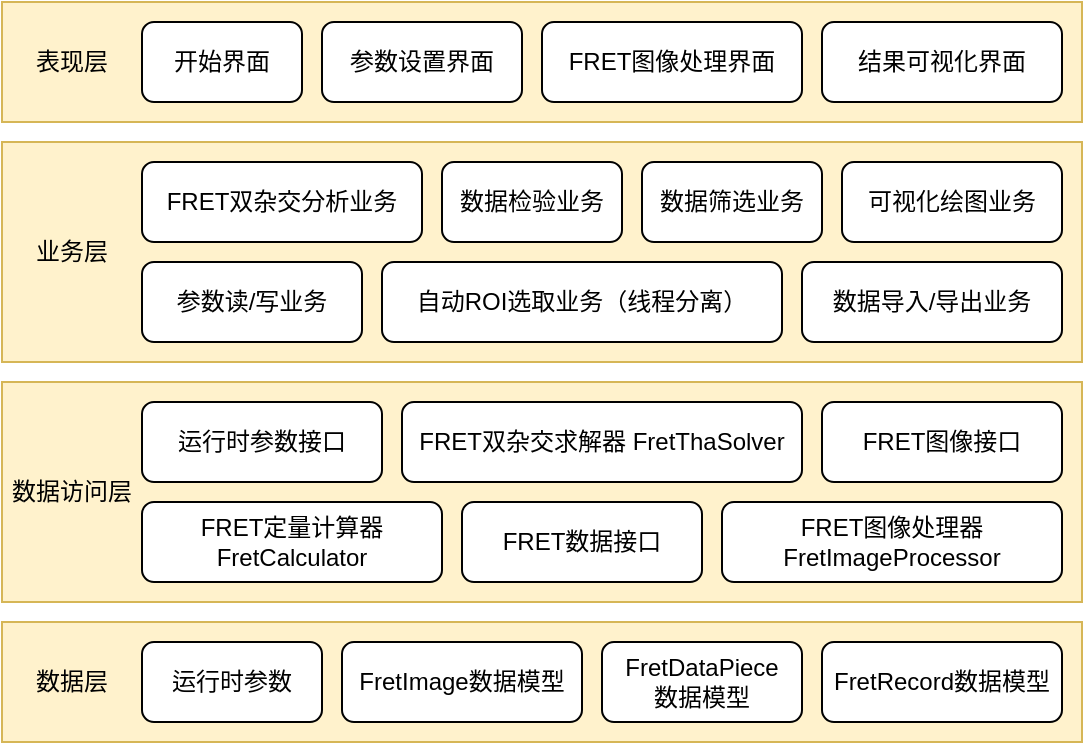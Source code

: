 <mxfile scale="3" border="0">
    <diagram id="Hx1Scun1XmcxFN0eKz50" name="第 1 页">
        <mxGraphModel dx="703" dy="667" grid="1" gridSize="10" guides="1" tooltips="1" connect="1" arrows="1" fold="1" page="1" pageScale="1" pageWidth="827" pageHeight="1169" math="0" shadow="0">
            <root>
                <mxCell id="0"/>
                <mxCell id="1" parent="0"/>
                <mxCell id="18" value="" style="rounded=0;whiteSpace=wrap;html=1;fillColor=#fff2cc;strokeColor=#d6b656;" vertex="1" parent="1">
                    <mxGeometry x="240" y="350" width="540" height="110" as="geometry"/>
                </mxCell>
                <mxCell id="3" value="" style="rounded=0;whiteSpace=wrap;html=1;fillColor=#fff2cc;strokeColor=#d6b656;" vertex="1" parent="1">
                    <mxGeometry x="240" y="160" width="540" height="60" as="geometry"/>
                </mxCell>
                <mxCell id="2" value="参数设置界面" style="rounded=1;whiteSpace=wrap;html=1;" vertex="1" parent="1">
                    <mxGeometry x="400" y="170" width="100" height="40" as="geometry"/>
                </mxCell>
                <mxCell id="4" value="开始界面" style="rounded=1;whiteSpace=wrap;html=1;" vertex="1" parent="1">
                    <mxGeometry x="310" y="170" width="80" height="40" as="geometry"/>
                </mxCell>
                <mxCell id="5" value="FRET图像处理界面" style="rounded=1;whiteSpace=wrap;html=1;" vertex="1" parent="1">
                    <mxGeometry x="510" y="170" width="130" height="40" as="geometry"/>
                </mxCell>
                <mxCell id="6" value="结果可视化界面" style="rounded=1;whiteSpace=wrap;html=1;" vertex="1" parent="1">
                    <mxGeometry x="650" y="170" width="120" height="40" as="geometry"/>
                </mxCell>
                <mxCell id="7" value="" style="rounded=0;whiteSpace=wrap;html=1;fillColor=#fff2cc;strokeColor=#d6b656;" vertex="1" parent="1">
                    <mxGeometry x="240" y="230" width="540" height="110" as="geometry"/>
                </mxCell>
                <mxCell id="8" value="数据检验业务" style="rounded=1;whiteSpace=wrap;html=1;" vertex="1" parent="1">
                    <mxGeometry x="460" y="240" width="90" height="40" as="geometry"/>
                </mxCell>
                <mxCell id="9" value="参数读/写业务" style="rounded=1;whiteSpace=wrap;html=1;" vertex="1" parent="1">
                    <mxGeometry x="310" y="290" width="110" height="40" as="geometry"/>
                </mxCell>
                <mxCell id="10" value="自动ROI选取业务（线程分离）" style="rounded=1;whiteSpace=wrap;html=1;" vertex="1" parent="1">
                    <mxGeometry x="430" y="290" width="200" height="40" as="geometry"/>
                </mxCell>
                <mxCell id="11" value="数据导入/导出业务" style="rounded=1;whiteSpace=wrap;html=1;" vertex="1" parent="1">
                    <mxGeometry x="640" y="290" width="130" height="40" as="geometry"/>
                </mxCell>
                <mxCell id="12" value="FRET双杂交分析业务" style="rounded=1;whiteSpace=wrap;html=1;" vertex="1" parent="1">
                    <mxGeometry x="310" y="240" width="140" height="40" as="geometry"/>
                </mxCell>
                <mxCell id="13" value="可视化绘图业务" style="rounded=1;whiteSpace=wrap;html=1;" vertex="1" parent="1">
                    <mxGeometry x="660" y="240" width="110" height="40" as="geometry"/>
                </mxCell>
                <mxCell id="14" value="数据筛选业务" style="rounded=1;whiteSpace=wrap;html=1;" vertex="1" parent="1">
                    <mxGeometry x="560" y="240" width="90" height="40" as="geometry"/>
                </mxCell>
                <mxCell id="15" value="FRET双杂交求解器&amp;nbsp;&lt;span style=&quot;background-color: transparent;&quot;&gt;FretThaSolver&lt;/span&gt;" style="rounded=1;whiteSpace=wrap;html=1;fontStyle=0" vertex="1" parent="1">
                    <mxGeometry x="440" y="360" width="200" height="40" as="geometry"/>
                </mxCell>
                <mxCell id="16" value="表现层" style="text;html=1;align=center;verticalAlign=middle;whiteSpace=wrap;rounded=0;" vertex="1" parent="1">
                    <mxGeometry x="240" y="175" width="70" height="30" as="geometry"/>
                </mxCell>
                <mxCell id="17" value="业务层" style="text;html=1;align=center;verticalAlign=middle;whiteSpace=wrap;rounded=0;" vertex="1" parent="1">
                    <mxGeometry x="240" y="270" width="70" height="30" as="geometry"/>
                </mxCell>
                <mxCell id="19" value="FRET图像接口" style="rounded=1;whiteSpace=wrap;html=1;" vertex="1" parent="1">
                    <mxGeometry x="650" y="360" width="120" height="40" as="geometry"/>
                </mxCell>
                <mxCell id="20" value="FRET数据接口" style="rounded=1;whiteSpace=wrap;html=1;" vertex="1" parent="1">
                    <mxGeometry x="470" y="410" width="120" height="40" as="geometry"/>
                </mxCell>
                <mxCell id="22" value="运行时参数接口" style="rounded=1;whiteSpace=wrap;html=1;" vertex="1" parent="1">
                    <mxGeometry x="310" y="360" width="120" height="40" as="geometry"/>
                </mxCell>
                <mxCell id="23" value="数据访问层" style="text;html=1;align=center;verticalAlign=middle;whiteSpace=wrap;rounded=0;" vertex="1" parent="1">
                    <mxGeometry x="240" y="390" width="70" height="30" as="geometry"/>
                </mxCell>
                <mxCell id="24" value="" style="rounded=0;whiteSpace=wrap;html=1;fillColor=#fff2cc;strokeColor=#d6b656;" vertex="1" parent="1">
                    <mxGeometry x="240" y="470" width="540" height="60" as="geometry"/>
                </mxCell>
                <mxCell id="25" value="FretImage数据模型" style="rounded=1;whiteSpace=wrap;html=1;" vertex="1" parent="1">
                    <mxGeometry x="410" y="480" width="120" height="40" as="geometry"/>
                </mxCell>
                <mxCell id="26" value="运行时参数" style="rounded=1;whiteSpace=wrap;html=1;" vertex="1" parent="1">
                    <mxGeometry x="310" y="480" width="90" height="40" as="geometry"/>
                </mxCell>
                <mxCell id="27" value="FretDataPiece&lt;div&gt;数据模型&lt;/div&gt;" style="rounded=1;whiteSpace=wrap;html=1;" vertex="1" parent="1">
                    <mxGeometry x="540" y="480" width="100" height="40" as="geometry"/>
                </mxCell>
                <mxCell id="28" value="FretRecord数据模型" style="rounded=1;whiteSpace=wrap;html=1;" vertex="1" parent="1">
                    <mxGeometry x="650" y="480" width="120" height="40" as="geometry"/>
                </mxCell>
                <mxCell id="29" value="数据层" style="text;html=1;align=center;verticalAlign=middle;whiteSpace=wrap;rounded=0;" vertex="1" parent="1">
                    <mxGeometry x="240" y="485" width="70" height="30" as="geometry"/>
                </mxCell>
                <mxCell id="31" value="FRET定量计算器 FretCalculator" style="rounded=1;whiteSpace=wrap;html=1;" vertex="1" parent="1">
                    <mxGeometry x="310" y="410" width="150" height="40" as="geometry"/>
                </mxCell>
                <mxCell id="32" value="FRET图像处理器 FretImageProcessor" style="rounded=1;whiteSpace=wrap;html=1;" vertex="1" parent="1">
                    <mxGeometry x="600" y="410" width="170" height="40" as="geometry"/>
                </mxCell>
            </root>
        </mxGraphModel>
    </diagram>
</mxfile>